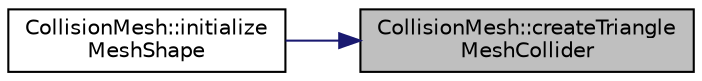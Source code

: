 digraph "CollisionMesh::createTriangleMeshCollider"
{
 // INTERACTIVE_SVG=YES
 // LATEX_PDF_SIZE
  edge [fontname="Helvetica",fontsize="10",labelfontname="Helvetica",labelfontsize="10"];
  node [fontname="Helvetica",fontsize="10",shape=record];
  rankdir="RL";
  Node1 [label="CollisionMesh::createTriangle\lMeshCollider",height=0.2,width=0.4,color="black", fillcolor="grey75", style="filled", fontcolor="black",tooltip=" "];
  Node1 -> Node2 [dir="back",color="midnightblue",fontsize="10",style="solid",fontname="Helvetica"];
  Node2 [label="CollisionMesh::initialize\lMeshShape",height=0.2,width=0.4,color="black", fillcolor="white", style="filled",URL="$d4/daa/class_collision_mesh.html#a0c0a59bee988afa35919739ea8f1ba6b",tooltip=" "];
}
